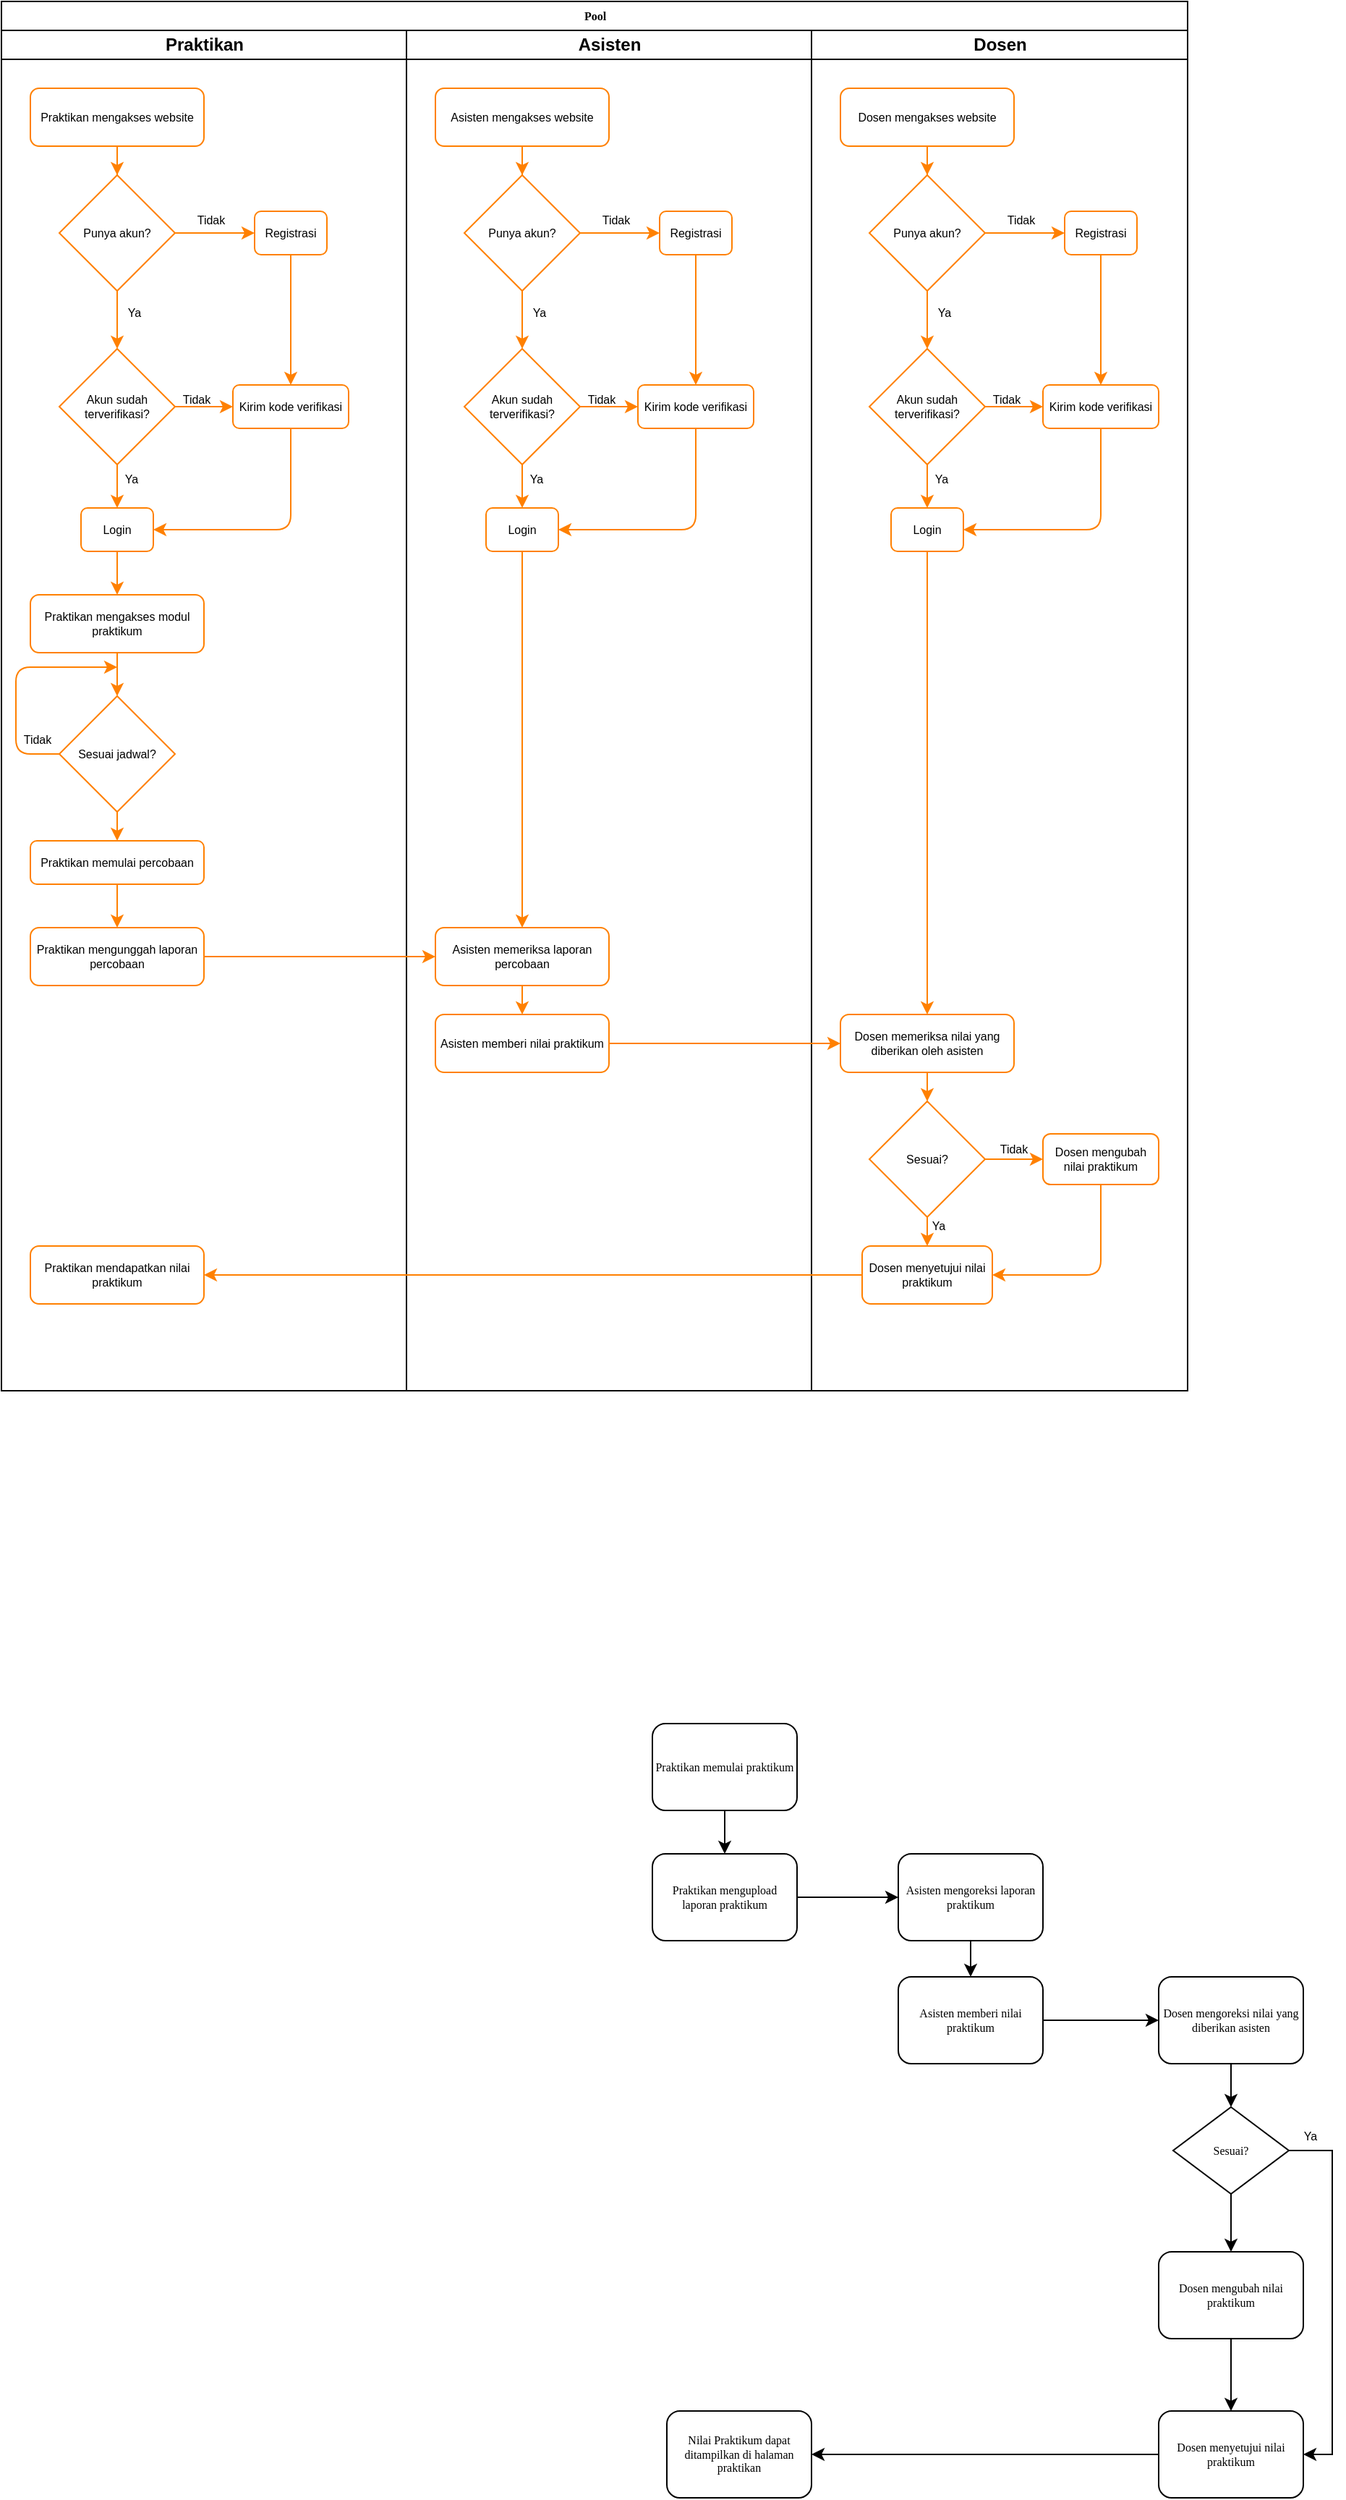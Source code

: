 <mxfile version="13.5.8" type="github">
  <diagram name="Page-1" id="c7558073-3199-34d8-9f00-42111426c3f3">
    <mxGraphModel dx="1391" dy="886" grid="1" gridSize="10" guides="1" tooltips="1" connect="1" arrows="1" fold="1" page="1" pageScale="1" pageWidth="826" pageHeight="1169" background="#ffffff" math="0" shadow="0">
      <root>
        <mxCell id="0" />
        <mxCell id="1" parent="0" />
        <mxCell id="0Jmo8-CfLzBu_2nczcs4-96" value="Pool" style="swimlane;html=1;childLayout=stackLayout;startSize=20;rounded=0;shadow=0;labelBackgroundColor=none;strokeWidth=1;fontFamily=Verdana;fontSize=8;align=center;" vertex="1" parent="1">
          <mxGeometry x="70" y="40" width="820" height="960" as="geometry" />
        </mxCell>
        <mxCell id="0Jmo8-CfLzBu_2nczcs4-97" value="Praktikan" style="swimlane;html=1;startSize=20;" vertex="1" parent="0Jmo8-CfLzBu_2nczcs4-96">
          <mxGeometry y="20" width="280" height="940" as="geometry" />
        </mxCell>
        <mxCell id="0Jmo8-CfLzBu_2nczcs4-127" style="edgeStyle=orthogonalEdgeStyle;rounded=0;orthogonalLoop=1;jettySize=auto;html=1;strokeColor=#FF8000;" edge="1" parent="0Jmo8-CfLzBu_2nczcs4-97" source="0Jmo8-CfLzBu_2nczcs4-125" target="0Jmo8-CfLzBu_2nczcs4-126">
          <mxGeometry relative="1" as="geometry" />
        </mxCell>
        <mxCell id="0Jmo8-CfLzBu_2nczcs4-150" style="edgeStyle=orthogonalEdgeStyle;rounded=1;orthogonalLoop=1;jettySize=auto;html=1;entryX=0.5;entryY=0;entryDx=0;entryDy=0;fontSize=8;strokeColor=#FF8000;" edge="1" parent="0Jmo8-CfLzBu_2nczcs4-97" source="0Jmo8-CfLzBu_2nczcs4-128" target="0Jmo8-CfLzBu_2nczcs4-149">
          <mxGeometry relative="1" as="geometry" />
        </mxCell>
        <mxCell id="0Jmo8-CfLzBu_2nczcs4-156" value="Tidak" style="text;html=1;fillColor=none;align=center;verticalAlign=middle;whiteSpace=wrap;rounded=0;fontSize=8;" vertex="1" parent="0Jmo8-CfLzBu_2nczcs4-97">
          <mxGeometry x="10" y="480" width="30" height="20" as="geometry" />
        </mxCell>
        <mxCell id="0Jmo8-CfLzBu_2nczcs4-128" value="Login" style="rounded=1;whiteSpace=wrap;html=1;fontSize=8;strokeColor=#FF8000;" vertex="1" parent="0Jmo8-CfLzBu_2nczcs4-97">
          <mxGeometry x="55" y="330" width="50" height="30" as="geometry" />
        </mxCell>
        <mxCell id="0Jmo8-CfLzBu_2nczcs4-125" value="Praktikan mengakses website" style="rounded=1;whiteSpace=wrap;html=1;fontSize=8;strokeColor=#FF8000;" vertex="1" parent="0Jmo8-CfLzBu_2nczcs4-97">
          <mxGeometry x="20" y="40" width="120" height="40" as="geometry" />
        </mxCell>
        <mxCell id="0Jmo8-CfLzBu_2nczcs4-136" style="edgeStyle=orthogonalEdgeStyle;rounded=0;orthogonalLoop=1;jettySize=auto;html=1;entryX=0;entryY=0.5;entryDx=0;entryDy=0;fontSize=8;strokeColor=#FF8000;" edge="1" parent="0Jmo8-CfLzBu_2nczcs4-97" source="0Jmo8-CfLzBu_2nczcs4-126" target="0Jmo8-CfLzBu_2nczcs4-129">
          <mxGeometry relative="1" as="geometry" />
        </mxCell>
        <mxCell id="0Jmo8-CfLzBu_2nczcs4-137" style="edgeStyle=orthogonalEdgeStyle;rounded=0;orthogonalLoop=1;jettySize=auto;html=1;entryX=0.5;entryY=0;entryDx=0;entryDy=0;fontSize=8;strokeColor=#FF8000;" edge="1" parent="0Jmo8-CfLzBu_2nczcs4-97" source="0Jmo8-CfLzBu_2nczcs4-126" target="0Jmo8-CfLzBu_2nczcs4-135">
          <mxGeometry relative="1" as="geometry" />
        </mxCell>
        <mxCell id="0Jmo8-CfLzBu_2nczcs4-126" value="Punya akun?" style="rhombus;whiteSpace=wrap;html=1;fontSize=8;strokeColor=#FF8000;" vertex="1" parent="0Jmo8-CfLzBu_2nczcs4-97">
          <mxGeometry x="40" y="100" width="80" height="80" as="geometry" />
        </mxCell>
        <mxCell id="0Jmo8-CfLzBu_2nczcs4-143" style="edgeStyle=orthogonalEdgeStyle;curved=1;rounded=0;orthogonalLoop=1;jettySize=auto;html=1;entryX=0;entryY=0.5;entryDx=0;entryDy=0;fontSize=8;strokeColor=#FF8000;" edge="1" parent="0Jmo8-CfLzBu_2nczcs4-97" source="0Jmo8-CfLzBu_2nczcs4-135" target="0Jmo8-CfLzBu_2nczcs4-138">
          <mxGeometry relative="1" as="geometry" />
        </mxCell>
        <mxCell id="0Jmo8-CfLzBu_2nczcs4-144" style="edgeStyle=orthogonalEdgeStyle;curved=1;rounded=0;orthogonalLoop=1;jettySize=auto;html=1;entryX=0.5;entryY=0;entryDx=0;entryDy=0;fontSize=8;strokeColor=#FF8000;" edge="1" parent="0Jmo8-CfLzBu_2nczcs4-97" source="0Jmo8-CfLzBu_2nczcs4-135" target="0Jmo8-CfLzBu_2nczcs4-128">
          <mxGeometry relative="1" as="geometry" />
        </mxCell>
        <mxCell id="0Jmo8-CfLzBu_2nczcs4-135" value="Akun sudah terverifikasi?" style="rhombus;whiteSpace=wrap;html=1;fontSize=8;strokeColor=#FF8000;" vertex="1" parent="0Jmo8-CfLzBu_2nczcs4-97">
          <mxGeometry x="40" y="220" width="80" height="80" as="geometry" />
        </mxCell>
        <mxCell id="0Jmo8-CfLzBu_2nczcs4-232" value="Praktikan mendapatkan nilai praktikum" style="rounded=1;whiteSpace=wrap;html=1;strokeColor=#FF8000;fontSize=8;" vertex="1" parent="0Jmo8-CfLzBu_2nczcs4-97">
          <mxGeometry x="20" y="840" width="120" height="40" as="geometry" />
        </mxCell>
        <mxCell id="0Jmo8-CfLzBu_2nczcs4-147" value="Ya" style="text;html=1;fillColor=none;align=center;verticalAlign=middle;whiteSpace=wrap;rounded=0;fontSize=8;" vertex="1" parent="0Jmo8-CfLzBu_2nczcs4-97">
          <mxGeometry x="75" y="300" width="30" height="20" as="geometry" />
        </mxCell>
        <mxCell id="0Jmo8-CfLzBu_2nczcs4-132" value="Ya" style="text;html=1;fillColor=none;align=center;verticalAlign=middle;whiteSpace=wrap;rounded=0;fontSize=8;" vertex="1" parent="0Jmo8-CfLzBu_2nczcs4-97">
          <mxGeometry x="77" y="185" width="30" height="20" as="geometry" />
        </mxCell>
        <mxCell id="0Jmo8-CfLzBu_2nczcs4-139" style="edgeStyle=orthogonalEdgeStyle;rounded=0;orthogonalLoop=1;jettySize=auto;html=1;entryX=0.5;entryY=0;entryDx=0;entryDy=0;fontSize=8;strokeColor=#FF8000;" edge="1" parent="0Jmo8-CfLzBu_2nczcs4-97" source="0Jmo8-CfLzBu_2nczcs4-129" target="0Jmo8-CfLzBu_2nczcs4-138">
          <mxGeometry relative="1" as="geometry" />
        </mxCell>
        <mxCell id="0Jmo8-CfLzBu_2nczcs4-145" style="orthogonalLoop=1;jettySize=auto;html=1;entryX=1;entryY=0.5;entryDx=0;entryDy=0;fontSize=8;exitX=0.5;exitY=1;exitDx=0;exitDy=0;edgeStyle=orthogonalEdgeStyle;rounded=1;strokeColor=#FF8000;" edge="1" parent="0Jmo8-CfLzBu_2nczcs4-97" source="0Jmo8-CfLzBu_2nczcs4-138" target="0Jmo8-CfLzBu_2nczcs4-128">
          <mxGeometry relative="1" as="geometry" />
        </mxCell>
        <mxCell id="0Jmo8-CfLzBu_2nczcs4-153" style="edgeStyle=orthogonalEdgeStyle;rounded=1;orthogonalLoop=1;jettySize=auto;html=1;entryX=0.5;entryY=0;entryDx=0;entryDy=0;strokeColor=#FF8000;fontSize=8;" edge="1" parent="0Jmo8-CfLzBu_2nczcs4-97" source="0Jmo8-CfLzBu_2nczcs4-149" target="0Jmo8-CfLzBu_2nczcs4-152">
          <mxGeometry relative="1" as="geometry" />
        </mxCell>
        <mxCell id="0Jmo8-CfLzBu_2nczcs4-149" value="Praktikan mengakses modul praktikum" style="rounded=1;whiteSpace=wrap;html=1;fontSize=8;strokeColor=#FF8000;" vertex="1" parent="0Jmo8-CfLzBu_2nczcs4-97">
          <mxGeometry x="20" y="390" width="120" height="40" as="geometry" />
        </mxCell>
        <mxCell id="0Jmo8-CfLzBu_2nczcs4-208" style="edgeStyle=orthogonalEdgeStyle;rounded=1;orthogonalLoop=1;jettySize=auto;html=1;entryX=0.5;entryY=0;entryDx=0;entryDy=0;strokeColor=#FF8000;fontSize=8;" edge="1" parent="0Jmo8-CfLzBu_2nczcs4-97" source="0Jmo8-CfLzBu_2nczcs4-152" target="0Jmo8-CfLzBu_2nczcs4-207">
          <mxGeometry relative="1" as="geometry" />
        </mxCell>
        <mxCell id="0Jmo8-CfLzBu_2nczcs4-152" value="Sesuai jadwal?" style="rhombus;whiteSpace=wrap;html=1;strokeColor=#FF8000;fontSize=8;" vertex="1" parent="0Jmo8-CfLzBu_2nczcs4-97">
          <mxGeometry x="40" y="460" width="80" height="80" as="geometry" />
        </mxCell>
        <mxCell id="0Jmo8-CfLzBu_2nczcs4-210" style="edgeStyle=orthogonalEdgeStyle;rounded=1;orthogonalLoop=1;jettySize=auto;html=1;entryX=0.5;entryY=0;entryDx=0;entryDy=0;strokeColor=#FF8000;fontSize=8;" edge="1" parent="0Jmo8-CfLzBu_2nczcs4-97" source="0Jmo8-CfLzBu_2nczcs4-207" target="0Jmo8-CfLzBu_2nczcs4-209">
          <mxGeometry relative="1" as="geometry" />
        </mxCell>
        <mxCell id="0Jmo8-CfLzBu_2nczcs4-207" value="Praktikan memulai percobaan" style="rounded=1;whiteSpace=wrap;html=1;strokeColor=#FF8000;fontSize=8;" vertex="1" parent="0Jmo8-CfLzBu_2nczcs4-97">
          <mxGeometry x="20" y="560" width="120" height="30" as="geometry" />
        </mxCell>
        <mxCell id="0Jmo8-CfLzBu_2nczcs4-209" value="Praktikan mengunggah laporan percobaan" style="rounded=1;whiteSpace=wrap;html=1;strokeColor=#FF8000;fontSize=8;" vertex="1" parent="0Jmo8-CfLzBu_2nczcs4-97">
          <mxGeometry x="20" y="620" width="120" height="40" as="geometry" />
        </mxCell>
        <mxCell id="0Jmo8-CfLzBu_2nczcs4-146" value="Tidak" style="text;html=1;fillColor=none;align=center;verticalAlign=middle;whiteSpace=wrap;rounded=0;fontSize=8;" vertex="1" parent="0Jmo8-CfLzBu_2nczcs4-97">
          <mxGeometry x="120" y="245" width="30" height="20" as="geometry" />
        </mxCell>
        <mxCell id="0Jmo8-CfLzBu_2nczcs4-111" value="Tidak" style="text;html=1;fillColor=none;align=center;verticalAlign=middle;whiteSpace=wrap;rounded=0;fontSize=8;" vertex="1" parent="0Jmo8-CfLzBu_2nczcs4-97">
          <mxGeometry x="130" y="121" width="30" height="20" as="geometry" />
        </mxCell>
        <mxCell id="0Jmo8-CfLzBu_2nczcs4-138" value="Kirim kode verifikasi" style="rounded=1;whiteSpace=wrap;html=1;fontSize=8;strokeColor=#FF8000;" vertex="1" parent="0Jmo8-CfLzBu_2nczcs4-97">
          <mxGeometry x="160" y="245" width="80" height="30" as="geometry" />
        </mxCell>
        <mxCell id="0Jmo8-CfLzBu_2nczcs4-129" value="Registrasi" style="rounded=1;whiteSpace=wrap;html=1;fontSize=8;strokeColor=#FF8000;" vertex="1" parent="0Jmo8-CfLzBu_2nczcs4-97">
          <mxGeometry x="175" y="125" width="50" height="30" as="geometry" />
        </mxCell>
        <mxCell id="0Jmo8-CfLzBu_2nczcs4-155" style="edgeStyle=orthogonalEdgeStyle;rounded=1;orthogonalLoop=1;jettySize=auto;html=1;strokeColor=#FF8000;fontSize=8;" edge="1" parent="0Jmo8-CfLzBu_2nczcs4-97" source="0Jmo8-CfLzBu_2nczcs4-152">
          <mxGeometry relative="1" as="geometry">
            <mxPoint x="80" y="440" as="targetPoint" />
            <Array as="points">
              <mxPoint x="10" y="500" />
              <mxPoint x="10" y="440" />
            </Array>
          </mxGeometry>
        </mxCell>
        <mxCell id="0Jmo8-CfLzBu_2nczcs4-101" value="Asisten" style="swimlane;html=1;startSize=20;" vertex="1" parent="0Jmo8-CfLzBu_2nczcs4-96">
          <mxGeometry x="280" y="20" width="280" height="940" as="geometry" />
        </mxCell>
        <mxCell id="0Jmo8-CfLzBu_2nczcs4-157" style="edgeStyle=orthogonalEdgeStyle;rounded=0;orthogonalLoop=1;jettySize=auto;html=1;strokeColor=#FF8000;" edge="1" parent="0Jmo8-CfLzBu_2nczcs4-101" source="0Jmo8-CfLzBu_2nczcs4-159" target="0Jmo8-CfLzBu_2nczcs4-162">
          <mxGeometry relative="1" as="geometry" />
        </mxCell>
        <mxCell id="0Jmo8-CfLzBu_2nczcs4-160" style="edgeStyle=orthogonalEdgeStyle;rounded=0;orthogonalLoop=1;jettySize=auto;html=1;entryX=0;entryY=0.5;entryDx=0;entryDy=0;fontSize=8;strokeColor=#FF8000;" edge="1" parent="0Jmo8-CfLzBu_2nczcs4-101" source="0Jmo8-CfLzBu_2nczcs4-162" target="0Jmo8-CfLzBu_2nczcs4-173">
          <mxGeometry relative="1" as="geometry" />
        </mxCell>
        <mxCell id="0Jmo8-CfLzBu_2nczcs4-161" style="edgeStyle=orthogonalEdgeStyle;rounded=0;orthogonalLoop=1;jettySize=auto;html=1;entryX=0.5;entryY=0;entryDx=0;entryDy=0;fontSize=8;strokeColor=#FF8000;" edge="1" parent="0Jmo8-CfLzBu_2nczcs4-101" source="0Jmo8-CfLzBu_2nczcs4-162" target="0Jmo8-CfLzBu_2nczcs4-165">
          <mxGeometry relative="1" as="geometry" />
        </mxCell>
        <mxCell id="0Jmo8-CfLzBu_2nczcs4-163" style="edgeStyle=orthogonalEdgeStyle;curved=1;rounded=0;orthogonalLoop=1;jettySize=auto;html=1;entryX=0;entryY=0.5;entryDx=0;entryDy=0;fontSize=8;strokeColor=#FF8000;" edge="1" parent="0Jmo8-CfLzBu_2nczcs4-101" source="0Jmo8-CfLzBu_2nczcs4-165" target="0Jmo8-CfLzBu_2nczcs4-172">
          <mxGeometry relative="1" as="geometry" />
        </mxCell>
        <mxCell id="0Jmo8-CfLzBu_2nczcs4-164" style="edgeStyle=orthogonalEdgeStyle;curved=1;rounded=0;orthogonalLoop=1;jettySize=auto;html=1;entryX=0.5;entryY=0;entryDx=0;entryDy=0;fontSize=8;strokeColor=#FF8000;" edge="1" parent="0Jmo8-CfLzBu_2nczcs4-101" source="0Jmo8-CfLzBu_2nczcs4-165" target="0Jmo8-CfLzBu_2nczcs4-158">
          <mxGeometry relative="1" as="geometry" />
        </mxCell>
        <mxCell id="0Jmo8-CfLzBu_2nczcs4-168" style="edgeStyle=orthogonalEdgeStyle;rounded=0;orthogonalLoop=1;jettySize=auto;html=1;entryX=0.5;entryY=0;entryDx=0;entryDy=0;fontSize=8;strokeColor=#FF8000;" edge="1" parent="0Jmo8-CfLzBu_2nczcs4-101" source="0Jmo8-CfLzBu_2nczcs4-173" target="0Jmo8-CfLzBu_2nczcs4-172">
          <mxGeometry relative="1" as="geometry" />
        </mxCell>
        <mxCell id="0Jmo8-CfLzBu_2nczcs4-169" style="orthogonalLoop=1;jettySize=auto;html=1;entryX=1;entryY=0.5;entryDx=0;entryDy=0;fontSize=8;exitX=0.5;exitY=1;exitDx=0;exitDy=0;edgeStyle=orthogonalEdgeStyle;rounded=1;strokeColor=#FF8000;" edge="1" parent="0Jmo8-CfLzBu_2nczcs4-101" source="0Jmo8-CfLzBu_2nczcs4-172" target="0Jmo8-CfLzBu_2nczcs4-158">
          <mxGeometry relative="1" as="geometry" />
        </mxCell>
        <mxCell id="0Jmo8-CfLzBu_2nczcs4-215" style="edgeStyle=orthogonalEdgeStyle;rounded=1;orthogonalLoop=1;jettySize=auto;html=1;strokeColor=#FF8000;fontSize=8;" edge="1" parent="0Jmo8-CfLzBu_2nczcs4-101" source="0Jmo8-CfLzBu_2nczcs4-211" target="0Jmo8-CfLzBu_2nczcs4-214">
          <mxGeometry relative="1" as="geometry" />
        </mxCell>
        <mxCell id="0Jmo8-CfLzBu_2nczcs4-211" value="Asisten memeriksa laporan percobaan" style="rounded=1;whiteSpace=wrap;html=1;strokeColor=#FF8000;fontSize=8;" vertex="1" parent="0Jmo8-CfLzBu_2nczcs4-101">
          <mxGeometry x="20" y="620" width="120" height="40" as="geometry" />
        </mxCell>
        <mxCell id="0Jmo8-CfLzBu_2nczcs4-214" value="Asisten memberi nilai praktikum" style="rounded=1;whiteSpace=wrap;html=1;strokeColor=#FF8000;fontSize=8;" vertex="1" parent="0Jmo8-CfLzBu_2nczcs4-101">
          <mxGeometry x="20" y="680" width="120" height="40" as="geometry" />
        </mxCell>
        <mxCell id="0Jmo8-CfLzBu_2nczcs4-173" value="Registrasi" style="rounded=1;whiteSpace=wrap;html=1;fontSize=8;strokeColor=#FF8000;" vertex="1" parent="0Jmo8-CfLzBu_2nczcs4-101">
          <mxGeometry x="175" y="125" width="50" height="30" as="geometry" />
        </mxCell>
        <mxCell id="0Jmo8-CfLzBu_2nczcs4-172" value="Kirim kode verifikasi" style="rounded=1;whiteSpace=wrap;html=1;fontSize=8;strokeColor=#FF8000;" vertex="1" parent="0Jmo8-CfLzBu_2nczcs4-101">
          <mxGeometry x="160" y="245" width="80" height="30" as="geometry" />
        </mxCell>
        <mxCell id="0Jmo8-CfLzBu_2nczcs4-171" value="Tidak" style="text;html=1;fillColor=none;align=center;verticalAlign=middle;whiteSpace=wrap;rounded=0;fontSize=8;" vertex="1" parent="0Jmo8-CfLzBu_2nczcs4-101">
          <mxGeometry x="130" y="121" width="30" height="20" as="geometry" />
        </mxCell>
        <mxCell id="0Jmo8-CfLzBu_2nczcs4-170" value="Tidak" style="text;html=1;fillColor=none;align=center;verticalAlign=middle;whiteSpace=wrap;rounded=0;fontSize=8;" vertex="1" parent="0Jmo8-CfLzBu_2nczcs4-101">
          <mxGeometry x="120" y="245" width="30" height="20" as="geometry" />
        </mxCell>
        <mxCell id="0Jmo8-CfLzBu_2nczcs4-167" value="Ya" style="text;html=1;fillColor=none;align=center;verticalAlign=middle;whiteSpace=wrap;rounded=0;fontSize=8;" vertex="1" parent="0Jmo8-CfLzBu_2nczcs4-101">
          <mxGeometry x="77" y="185" width="30" height="20" as="geometry" />
        </mxCell>
        <mxCell id="0Jmo8-CfLzBu_2nczcs4-166" value="Ya" style="text;html=1;fillColor=none;align=center;verticalAlign=middle;whiteSpace=wrap;rounded=0;fontSize=8;" vertex="1" parent="0Jmo8-CfLzBu_2nczcs4-101">
          <mxGeometry x="75" y="300" width="30" height="20" as="geometry" />
        </mxCell>
        <mxCell id="0Jmo8-CfLzBu_2nczcs4-165" value="Akun sudah terverifikasi?" style="rhombus;whiteSpace=wrap;html=1;fontSize=8;strokeColor=#FF8000;" vertex="1" parent="0Jmo8-CfLzBu_2nczcs4-101">
          <mxGeometry x="40" y="220" width="80" height="80" as="geometry" />
        </mxCell>
        <mxCell id="0Jmo8-CfLzBu_2nczcs4-162" value="Punya akun?" style="rhombus;whiteSpace=wrap;html=1;fontSize=8;strokeColor=#FF8000;" vertex="1" parent="0Jmo8-CfLzBu_2nczcs4-101">
          <mxGeometry x="40" y="100" width="80" height="80" as="geometry" />
        </mxCell>
        <mxCell id="0Jmo8-CfLzBu_2nczcs4-159" value="Asisten mengakses website" style="rounded=1;whiteSpace=wrap;html=1;fontSize=8;strokeColor=#FF8000;" vertex="1" parent="0Jmo8-CfLzBu_2nczcs4-101">
          <mxGeometry x="20" y="40" width="120" height="40" as="geometry" />
        </mxCell>
        <mxCell id="0Jmo8-CfLzBu_2nczcs4-212" style="edgeStyle=orthogonalEdgeStyle;rounded=1;orthogonalLoop=1;jettySize=auto;html=1;entryX=0.5;entryY=0;entryDx=0;entryDy=0;strokeColor=#FF8000;fontSize=8;" edge="1" parent="0Jmo8-CfLzBu_2nczcs4-101" source="0Jmo8-CfLzBu_2nczcs4-158" target="0Jmo8-CfLzBu_2nczcs4-211">
          <mxGeometry relative="1" as="geometry" />
        </mxCell>
        <mxCell id="0Jmo8-CfLzBu_2nczcs4-158" value="Login" style="rounded=1;whiteSpace=wrap;html=1;fontSize=8;strokeColor=#FF8000;" vertex="1" parent="0Jmo8-CfLzBu_2nczcs4-101">
          <mxGeometry x="55" y="330" width="50" height="30" as="geometry" />
        </mxCell>
        <mxCell id="0Jmo8-CfLzBu_2nczcs4-105" value="Dosen" style="swimlane;html=1;startSize=20;" vertex="1" parent="0Jmo8-CfLzBu_2nczcs4-96">
          <mxGeometry x="560" y="20" width="260" height="940" as="geometry" />
        </mxCell>
        <mxCell id="0Jmo8-CfLzBu_2nczcs4-190" style="edgeStyle=orthogonalEdgeStyle;rounded=0;orthogonalLoop=1;jettySize=auto;html=1;strokeColor=#FF8000;" edge="1" parent="0Jmo8-CfLzBu_2nczcs4-105" source="0Jmo8-CfLzBu_2nczcs4-205" target="0Jmo8-CfLzBu_2nczcs4-204">
          <mxGeometry relative="1" as="geometry" />
        </mxCell>
        <mxCell id="0Jmo8-CfLzBu_2nczcs4-191" style="edgeStyle=orthogonalEdgeStyle;rounded=0;orthogonalLoop=1;jettySize=auto;html=1;entryX=0;entryY=0.5;entryDx=0;entryDy=0;fontSize=8;strokeColor=#FF8000;" edge="1" parent="0Jmo8-CfLzBu_2nczcs4-105" source="0Jmo8-CfLzBu_2nczcs4-204" target="0Jmo8-CfLzBu_2nczcs4-197">
          <mxGeometry relative="1" as="geometry" />
        </mxCell>
        <mxCell id="0Jmo8-CfLzBu_2nczcs4-192" style="edgeStyle=orthogonalEdgeStyle;rounded=0;orthogonalLoop=1;jettySize=auto;html=1;entryX=0.5;entryY=0;entryDx=0;entryDy=0;fontSize=8;strokeColor=#FF8000;" edge="1" parent="0Jmo8-CfLzBu_2nczcs4-105" source="0Jmo8-CfLzBu_2nczcs4-204" target="0Jmo8-CfLzBu_2nczcs4-203">
          <mxGeometry relative="1" as="geometry" />
        </mxCell>
        <mxCell id="0Jmo8-CfLzBu_2nczcs4-193" style="edgeStyle=orthogonalEdgeStyle;curved=1;rounded=0;orthogonalLoop=1;jettySize=auto;html=1;entryX=0;entryY=0.5;entryDx=0;entryDy=0;fontSize=8;strokeColor=#FF8000;" edge="1" parent="0Jmo8-CfLzBu_2nczcs4-105" source="0Jmo8-CfLzBu_2nczcs4-203" target="0Jmo8-CfLzBu_2nczcs4-198">
          <mxGeometry relative="1" as="geometry" />
        </mxCell>
        <mxCell id="0Jmo8-CfLzBu_2nczcs4-194" style="edgeStyle=orthogonalEdgeStyle;curved=1;rounded=0;orthogonalLoop=1;jettySize=auto;html=1;entryX=0.5;entryY=0;entryDx=0;entryDy=0;fontSize=8;strokeColor=#FF8000;" edge="1" parent="0Jmo8-CfLzBu_2nczcs4-105" source="0Jmo8-CfLzBu_2nczcs4-203" target="0Jmo8-CfLzBu_2nczcs4-206">
          <mxGeometry relative="1" as="geometry" />
        </mxCell>
        <mxCell id="0Jmo8-CfLzBu_2nczcs4-195" style="edgeStyle=orthogonalEdgeStyle;rounded=0;orthogonalLoop=1;jettySize=auto;html=1;entryX=0.5;entryY=0;entryDx=0;entryDy=0;fontSize=8;strokeColor=#FF8000;" edge="1" parent="0Jmo8-CfLzBu_2nczcs4-105" source="0Jmo8-CfLzBu_2nczcs4-197" target="0Jmo8-CfLzBu_2nczcs4-198">
          <mxGeometry relative="1" as="geometry" />
        </mxCell>
        <mxCell id="0Jmo8-CfLzBu_2nczcs4-196" style="orthogonalLoop=1;jettySize=auto;html=1;entryX=1;entryY=0.5;entryDx=0;entryDy=0;fontSize=8;exitX=0.5;exitY=1;exitDx=0;exitDy=0;edgeStyle=orthogonalEdgeStyle;rounded=1;strokeColor=#FF8000;" edge="1" parent="0Jmo8-CfLzBu_2nczcs4-105" source="0Jmo8-CfLzBu_2nczcs4-198" target="0Jmo8-CfLzBu_2nczcs4-206">
          <mxGeometry relative="1" as="geometry" />
        </mxCell>
        <mxCell id="0Jmo8-CfLzBu_2nczcs4-222" style="edgeStyle=orthogonalEdgeStyle;rounded=1;orthogonalLoop=1;jettySize=auto;html=1;entryX=0;entryY=0.5;entryDx=0;entryDy=0;strokeColor=#FF8000;fontSize=8;" edge="1" parent="0Jmo8-CfLzBu_2nczcs4-105" source="0Jmo8-CfLzBu_2nczcs4-219" target="0Jmo8-CfLzBu_2nczcs4-221">
          <mxGeometry relative="1" as="geometry" />
        </mxCell>
        <mxCell id="0Jmo8-CfLzBu_2nczcs4-225" style="edgeStyle=orthogonalEdgeStyle;rounded=1;orthogonalLoop=1;jettySize=auto;html=1;entryX=0.5;entryY=0;entryDx=0;entryDy=0;strokeColor=#FF8000;fontSize=8;" edge="1" parent="0Jmo8-CfLzBu_2nczcs4-105" source="0Jmo8-CfLzBu_2nczcs4-219" target="0Jmo8-CfLzBu_2nczcs4-223">
          <mxGeometry relative="1" as="geometry" />
        </mxCell>
        <mxCell id="0Jmo8-CfLzBu_2nczcs4-219" value="Sesuai?" style="rhombus;whiteSpace=wrap;html=1;strokeColor=#FF8000;fontSize=8;" vertex="1" parent="0Jmo8-CfLzBu_2nczcs4-105">
          <mxGeometry x="40" y="740" width="80" height="80" as="geometry" />
        </mxCell>
        <mxCell id="0Jmo8-CfLzBu_2nczcs4-220" style="edgeStyle=orthogonalEdgeStyle;rounded=1;orthogonalLoop=1;jettySize=auto;html=1;strokeColor=#FF8000;fontSize=8;" edge="1" parent="0Jmo8-CfLzBu_2nczcs4-105" source="0Jmo8-CfLzBu_2nczcs4-216" target="0Jmo8-CfLzBu_2nczcs4-219">
          <mxGeometry relative="1" as="geometry" />
        </mxCell>
        <mxCell id="0Jmo8-CfLzBu_2nczcs4-216" value="Dosen memeriksa nilai yang diberikan oleh asisten" style="rounded=1;whiteSpace=wrap;html=1;strokeColor=#FF8000;fontSize=8;" vertex="1" parent="0Jmo8-CfLzBu_2nczcs4-105">
          <mxGeometry x="20" y="680" width="120" height="40" as="geometry" />
        </mxCell>
        <mxCell id="0Jmo8-CfLzBu_2nczcs4-223" value="Dosen menyetujui nilai praktikum" style="rounded=1;whiteSpace=wrap;html=1;strokeColor=#FF8000;fontSize=8;" vertex="1" parent="0Jmo8-CfLzBu_2nczcs4-105">
          <mxGeometry x="35" y="840" width="90" height="40" as="geometry" />
        </mxCell>
        <mxCell id="0Jmo8-CfLzBu_2nczcs4-229" value="Ya" style="text;html=1;fillColor=none;align=center;verticalAlign=middle;whiteSpace=wrap;rounded=0;fontSize=8;" vertex="1" parent="0Jmo8-CfLzBu_2nczcs4-105">
          <mxGeometry x="73" y="816" width="30" height="20" as="geometry" />
        </mxCell>
        <mxCell id="0Jmo8-CfLzBu_2nczcs4-227" value="Tidak" style="text;html=1;fillColor=none;align=center;verticalAlign=middle;whiteSpace=wrap;rounded=0;fontSize=8;" vertex="1" parent="0Jmo8-CfLzBu_2nczcs4-105">
          <mxGeometry x="120" y="245" width="30" height="20" as="geometry" />
        </mxCell>
        <mxCell id="0Jmo8-CfLzBu_2nczcs4-228" value="Tidak" style="text;html=1;fillColor=none;align=center;verticalAlign=middle;whiteSpace=wrap;rounded=0;fontSize=8;" vertex="1" parent="0Jmo8-CfLzBu_2nczcs4-105">
          <mxGeometry x="125" y="762.5" width="30" height="20" as="geometry" />
        </mxCell>
        <mxCell id="0Jmo8-CfLzBu_2nczcs4-199" value="Tidak" style="text;html=1;fillColor=none;align=center;verticalAlign=middle;whiteSpace=wrap;rounded=0;fontSize=8;" vertex="1" parent="0Jmo8-CfLzBu_2nczcs4-105">
          <mxGeometry x="130" y="121" width="30" height="20" as="geometry" />
        </mxCell>
        <mxCell id="0Jmo8-CfLzBu_2nczcs4-201" value="Ya" style="text;html=1;fillColor=none;align=center;verticalAlign=middle;whiteSpace=wrap;rounded=0;fontSize=8;" vertex="1" parent="0Jmo8-CfLzBu_2nczcs4-105">
          <mxGeometry x="77" y="185" width="30" height="20" as="geometry" />
        </mxCell>
        <mxCell id="0Jmo8-CfLzBu_2nczcs4-202" value="Ya" style="text;html=1;fillColor=none;align=center;verticalAlign=middle;whiteSpace=wrap;rounded=0;fontSize=8;" vertex="1" parent="0Jmo8-CfLzBu_2nczcs4-105">
          <mxGeometry x="75" y="300" width="30" height="20" as="geometry" />
        </mxCell>
        <mxCell id="0Jmo8-CfLzBu_2nczcs4-203" value="Akun sudah terverifikasi?" style="rhombus;whiteSpace=wrap;html=1;fontSize=8;strokeColor=#FF8000;" vertex="1" parent="0Jmo8-CfLzBu_2nczcs4-105">
          <mxGeometry x="40" y="220" width="80" height="80" as="geometry" />
        </mxCell>
        <mxCell id="0Jmo8-CfLzBu_2nczcs4-204" value="Punya akun?" style="rhombus;whiteSpace=wrap;html=1;fontSize=8;strokeColor=#FF8000;" vertex="1" parent="0Jmo8-CfLzBu_2nczcs4-105">
          <mxGeometry x="40" y="100" width="80" height="80" as="geometry" />
        </mxCell>
        <mxCell id="0Jmo8-CfLzBu_2nczcs4-205" value="Dosen mengakses website" style="rounded=1;whiteSpace=wrap;html=1;fontSize=8;strokeColor=#FF8000;" vertex="1" parent="0Jmo8-CfLzBu_2nczcs4-105">
          <mxGeometry x="20" y="40" width="120" height="40" as="geometry" />
        </mxCell>
        <mxCell id="0Jmo8-CfLzBu_2nczcs4-217" style="edgeStyle=orthogonalEdgeStyle;rounded=1;orthogonalLoop=1;jettySize=auto;html=1;entryX=0.5;entryY=0;entryDx=0;entryDy=0;strokeColor=#FF8000;fontSize=8;" edge="1" parent="0Jmo8-CfLzBu_2nczcs4-105" source="0Jmo8-CfLzBu_2nczcs4-206" target="0Jmo8-CfLzBu_2nczcs4-216">
          <mxGeometry relative="1" as="geometry" />
        </mxCell>
        <mxCell id="0Jmo8-CfLzBu_2nczcs4-206" value="Login" style="rounded=1;whiteSpace=wrap;html=1;fontSize=8;strokeColor=#FF8000;" vertex="1" parent="0Jmo8-CfLzBu_2nczcs4-105">
          <mxGeometry x="55" y="330" width="50" height="30" as="geometry" />
        </mxCell>
        <mxCell id="0Jmo8-CfLzBu_2nczcs4-198" value="Kirim kode verifikasi" style="rounded=1;whiteSpace=wrap;html=1;fontSize=8;strokeColor=#FF8000;" vertex="1" parent="0Jmo8-CfLzBu_2nczcs4-105">
          <mxGeometry x="160" y="245" width="80" height="30" as="geometry" />
        </mxCell>
        <mxCell id="0Jmo8-CfLzBu_2nczcs4-197" value="Registrasi" style="rounded=1;whiteSpace=wrap;html=1;fontSize=8;strokeColor=#FF8000;" vertex="1" parent="0Jmo8-CfLzBu_2nczcs4-105">
          <mxGeometry x="175" y="125" width="50" height="30" as="geometry" />
        </mxCell>
        <mxCell id="0Jmo8-CfLzBu_2nczcs4-224" style="edgeStyle=orthogonalEdgeStyle;rounded=1;orthogonalLoop=1;jettySize=auto;html=1;entryX=1;entryY=0.5;entryDx=0;entryDy=0;strokeColor=#FF8000;fontSize=8;" edge="1" parent="0Jmo8-CfLzBu_2nczcs4-105" source="0Jmo8-CfLzBu_2nczcs4-221" target="0Jmo8-CfLzBu_2nczcs4-223">
          <mxGeometry relative="1" as="geometry">
            <Array as="points">
              <mxPoint x="200" y="860" />
            </Array>
          </mxGeometry>
        </mxCell>
        <mxCell id="0Jmo8-CfLzBu_2nczcs4-221" value="Dosen mengubah nilai praktikum" style="rounded=1;whiteSpace=wrap;html=1;strokeColor=#FF8000;fontSize=8;" vertex="1" parent="0Jmo8-CfLzBu_2nczcs4-105">
          <mxGeometry x="160" y="762.5" width="80" height="35" as="geometry" />
        </mxCell>
        <mxCell id="0Jmo8-CfLzBu_2nczcs4-213" style="edgeStyle=orthogonalEdgeStyle;rounded=1;orthogonalLoop=1;jettySize=auto;html=1;entryX=0;entryY=0.5;entryDx=0;entryDy=0;strokeColor=#FF8000;fontSize=8;" edge="1" parent="0Jmo8-CfLzBu_2nczcs4-96" source="0Jmo8-CfLzBu_2nczcs4-209" target="0Jmo8-CfLzBu_2nczcs4-211">
          <mxGeometry relative="1" as="geometry" />
        </mxCell>
        <mxCell id="0Jmo8-CfLzBu_2nczcs4-218" style="edgeStyle=orthogonalEdgeStyle;rounded=1;orthogonalLoop=1;jettySize=auto;html=1;entryX=0;entryY=0.5;entryDx=0;entryDy=0;strokeColor=#FF8000;fontSize=8;" edge="1" parent="0Jmo8-CfLzBu_2nczcs4-96" source="0Jmo8-CfLzBu_2nczcs4-214" target="0Jmo8-CfLzBu_2nczcs4-216">
          <mxGeometry relative="1" as="geometry" />
        </mxCell>
        <mxCell id="0Jmo8-CfLzBu_2nczcs4-233" style="edgeStyle=orthogonalEdgeStyle;rounded=1;orthogonalLoop=1;jettySize=auto;html=1;entryX=1;entryY=0.5;entryDx=0;entryDy=0;strokeColor=#FF8000;fontSize=8;" edge="1" parent="0Jmo8-CfLzBu_2nczcs4-96" source="0Jmo8-CfLzBu_2nczcs4-223" target="0Jmo8-CfLzBu_2nczcs4-232">
          <mxGeometry relative="1" as="geometry" />
        </mxCell>
        <mxCell id="0Jmo8-CfLzBu_2nczcs4-98" style="edgeStyle=orthogonalEdgeStyle;rounded=0;orthogonalLoop=1;jettySize=auto;html=1;entryX=0.5;entryY=0;entryDx=0;entryDy=0;" edge="1" parent="1" source="0Jmo8-CfLzBu_2nczcs4-99" target="0Jmo8-CfLzBu_2nczcs4-100">
          <mxGeometry relative="1" as="geometry" />
        </mxCell>
        <mxCell id="0Jmo8-CfLzBu_2nczcs4-99" value="Praktikan memulai praktikum" style="rounded=1;whiteSpace=wrap;html=1;shadow=0;labelBackgroundColor=none;strokeWidth=1;fontFamily=Verdana;fontSize=8;align=center;" vertex="1" parent="1">
          <mxGeometry x="520" y="1230" width="100" height="60" as="geometry" />
        </mxCell>
        <mxCell id="0Jmo8-CfLzBu_2nczcs4-100" value="Praktikan mengupload laporan praktikum" style="rounded=1;whiteSpace=wrap;html=1;shadow=0;labelBackgroundColor=none;strokeWidth=1;fontFamily=Verdana;fontSize=8;align=center;" vertex="1" parent="1">
          <mxGeometry x="520" y="1320" width="100" height="60" as="geometry" />
        </mxCell>
        <mxCell id="0Jmo8-CfLzBu_2nczcs4-116" value="Nilai Praktikum dapat ditampilkan di halaman praktikan" style="rounded=1;whiteSpace=wrap;html=1;shadow=0;labelBackgroundColor=none;strokeWidth=1;fontFamily=Verdana;fontSize=8;align=center;" vertex="1" parent="1">
          <mxGeometry x="530" y="1705" width="100" height="60" as="geometry" />
        </mxCell>
        <mxCell id="0Jmo8-CfLzBu_2nczcs4-102" style="edgeStyle=orthogonalEdgeStyle;rounded=0;orthogonalLoop=1;jettySize=auto;html=1;entryX=0.5;entryY=0;entryDx=0;entryDy=0;" edge="1" parent="1" source="0Jmo8-CfLzBu_2nczcs4-103" target="0Jmo8-CfLzBu_2nczcs4-104">
          <mxGeometry relative="1" as="geometry" />
        </mxCell>
        <mxCell id="0Jmo8-CfLzBu_2nczcs4-106" style="edgeStyle=orthogonalEdgeStyle;rounded=0;orthogonalLoop=1;jettySize=auto;html=1;" edge="1" parent="1" source="0Jmo8-CfLzBu_2nczcs4-107" target="0Jmo8-CfLzBu_2nczcs4-109">
          <mxGeometry relative="1" as="geometry" />
        </mxCell>
        <mxCell id="0Jmo8-CfLzBu_2nczcs4-108" style="edgeStyle=orthogonalEdgeStyle;rounded=0;orthogonalLoop=1;jettySize=auto;html=1;entryX=0.5;entryY=0;entryDx=0;entryDy=0;" edge="1" parent="1" source="0Jmo8-CfLzBu_2nczcs4-109" target="0Jmo8-CfLzBu_2nczcs4-110">
          <mxGeometry relative="1" as="geometry" />
        </mxCell>
        <mxCell id="0Jmo8-CfLzBu_2nczcs4-123" style="edgeStyle=orthogonalEdgeStyle;rounded=0;orthogonalLoop=1;jettySize=auto;html=1;entryX=0.5;entryY=0;entryDx=0;entryDy=0;" edge="1" parent="1" source="0Jmo8-CfLzBu_2nczcs4-110" target="0Jmo8-CfLzBu_2nczcs4-114">
          <mxGeometry relative="1" as="geometry" />
        </mxCell>
        <mxCell id="0Jmo8-CfLzBu_2nczcs4-122" style="edgeStyle=orthogonalEdgeStyle;rounded=0;orthogonalLoop=1;jettySize=auto;html=1;exitX=0;exitY=1;exitDx=0;exitDy=0;entryX=1;entryY=0.5;entryDx=0;entryDy=0;" edge="1" parent="1" source="0Jmo8-CfLzBu_2nczcs4-112" target="0Jmo8-CfLzBu_2nczcs4-114">
          <mxGeometry relative="1" as="geometry">
            <Array as="points">
              <mxPoint x="990" y="1525" />
              <mxPoint x="990" y="1735" />
            </Array>
          </mxGeometry>
        </mxCell>
        <mxCell id="0Jmo8-CfLzBu_2nczcs4-117" style="edgeStyle=orthogonalEdgeStyle;rounded=0;orthogonalLoop=1;jettySize=auto;html=1;entryX=0;entryY=0.5;entryDx=0;entryDy=0;" edge="1" parent="1" source="0Jmo8-CfLzBu_2nczcs4-100" target="0Jmo8-CfLzBu_2nczcs4-103">
          <mxGeometry relative="1" as="geometry" />
        </mxCell>
        <mxCell id="0Jmo8-CfLzBu_2nczcs4-118" style="edgeStyle=orthogonalEdgeStyle;rounded=0;orthogonalLoop=1;jettySize=auto;html=1;entryX=0;entryY=0.5;entryDx=0;entryDy=0;" edge="1" parent="1" source="0Jmo8-CfLzBu_2nczcs4-104" target="0Jmo8-CfLzBu_2nczcs4-107">
          <mxGeometry relative="1" as="geometry" />
        </mxCell>
        <mxCell id="0Jmo8-CfLzBu_2nczcs4-124" style="edgeStyle=orthogonalEdgeStyle;rounded=0;orthogonalLoop=1;jettySize=auto;html=1;entryX=1;entryY=0.5;entryDx=0;entryDy=0;" edge="1" parent="1" source="0Jmo8-CfLzBu_2nczcs4-114" target="0Jmo8-CfLzBu_2nczcs4-116">
          <mxGeometry relative="1" as="geometry" />
        </mxCell>
        <mxCell id="0Jmo8-CfLzBu_2nczcs4-112" value="Ya" style="text;html=1;strokeColor=none;fillColor=none;align=center;verticalAlign=middle;whiteSpace=wrap;rounded=0;fontSize=8;" vertex="1" parent="1">
          <mxGeometry x="960" y="1505" width="30" height="20" as="geometry" />
        </mxCell>
        <mxCell id="0Jmo8-CfLzBu_2nczcs4-114" value="Dosen menyetujui nilai praktikum" style="rounded=1;whiteSpace=wrap;html=1;shadow=0;labelBackgroundColor=none;strokeWidth=1;fontFamily=Verdana;fontSize=8;align=center;" vertex="1" parent="1">
          <mxGeometry x="870" y="1705" width="100" height="60" as="geometry" />
        </mxCell>
        <mxCell id="0Jmo8-CfLzBu_2nczcs4-110" value="Dosen mengubah nilai praktikum" style="rounded=1;whiteSpace=wrap;html=1;shadow=0;labelBackgroundColor=none;strokeWidth=1;fontFamily=Verdana;fontSize=8;align=center;" vertex="1" parent="1">
          <mxGeometry x="870" y="1595" width="100" height="60" as="geometry" />
        </mxCell>
        <mxCell id="0Jmo8-CfLzBu_2nczcs4-109" value="Sesuai?" style="rhombus;whiteSpace=wrap;html=1;rounded=0;shadow=0;labelBackgroundColor=none;strokeWidth=1;fontFamily=Verdana;fontSize=8;align=center;" vertex="1" parent="1">
          <mxGeometry x="880" y="1495" width="80" height="60" as="geometry" />
        </mxCell>
        <mxCell id="0Jmo8-CfLzBu_2nczcs4-107" value="Dosen mengoreksi nilai yang diberikan asisten" style="rounded=1;whiteSpace=wrap;html=1;shadow=0;labelBackgroundColor=none;strokeWidth=1;fontFamily=Verdana;fontSize=8;align=center;" vertex="1" parent="1">
          <mxGeometry x="870" y="1405" width="100" height="60" as="geometry" />
        </mxCell>
        <mxCell id="0Jmo8-CfLzBu_2nczcs4-104" value="Asisten memberi nilai praktikum" style="rounded=1;whiteSpace=wrap;html=1;shadow=0;labelBackgroundColor=none;strokeWidth=1;fontFamily=Verdana;fontSize=8;align=center;" vertex="1" parent="1">
          <mxGeometry x="690" y="1405" width="100" height="60" as="geometry" />
        </mxCell>
        <mxCell id="0Jmo8-CfLzBu_2nczcs4-103" value="Asisten mengoreksi laporan praktikum" style="rounded=1;whiteSpace=wrap;html=1;shadow=0;labelBackgroundColor=none;strokeWidth=1;fontFamily=Verdana;fontSize=8;align=center;" vertex="1" parent="1">
          <mxGeometry x="690" y="1320" width="100" height="60" as="geometry" />
        </mxCell>
      </root>
    </mxGraphModel>
  </diagram>
</mxfile>
